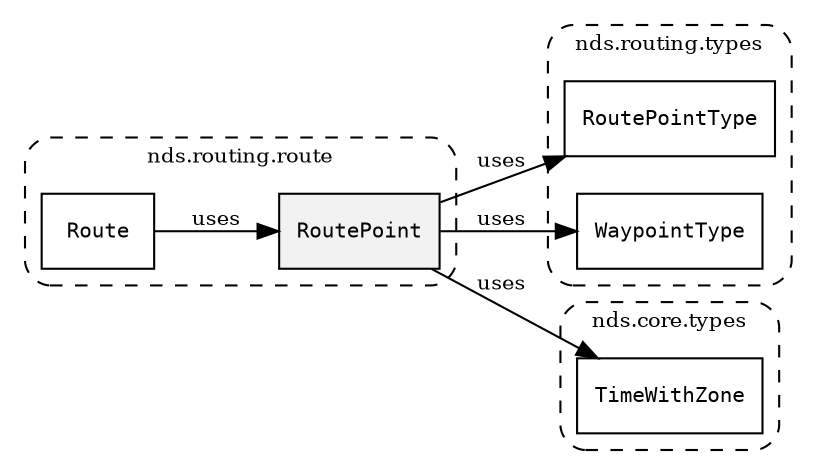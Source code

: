 /**
 * This dot file creates symbol collaboration diagram for RoutePoint.
 */
digraph ZSERIO
{
    node [shape=box, fontsize=10];
    rankdir="LR";
    fontsize=10;
    tooltip="RoutePoint collaboration diagram";

    subgraph "cluster_nds.routing.route"
    {
        style="dashed, rounded";
        label="nds.routing.route";
        tooltip="Package nds.routing.route";
        href="../../../content/packages/nds.routing.route.html#Package-nds-routing-route";
        target="_parent";

        "RoutePoint" [style="filled", fillcolor="#0000000D", target="_parent", label=<<font face="monospace"><table align="center" border="0" cellspacing="0" cellpadding="0"><tr><td href="../../../content/packages/nds.routing.route.html#Structure-RoutePoint" title="Structure defined in nds.routing.route">RoutePoint</td></tr></table></font>>];
        "Route" [target="_parent", label=<<font face="monospace"><table align="center" border="0" cellspacing="0" cellpadding="0"><tr><td href="../../../content/packages/nds.routing.route.html#Structure-Route" title="Structure defined in nds.routing.route">Route</td></tr></table></font>>];
    }

    subgraph "cluster_nds.routing.types"
    {
        style="dashed, rounded";
        label="nds.routing.types";
        tooltip="Package nds.routing.types";
        href="../../../content/packages/nds.routing.types.html#Package-nds-routing-types";
        target="_parent";

        "RoutePointType" [target="_parent", label=<<font face="monospace"><table align="center" border="0" cellspacing="0" cellpadding="0"><tr><td href="../../../content/packages/nds.routing.types.html#Enum-RoutePointType" title="Enum defined in nds.routing.types">RoutePointType</td></tr></table></font>>];
        "WaypointType" [target="_parent", label=<<font face="monospace"><table align="center" border="0" cellspacing="0" cellpadding="0"><tr><td href="../../../content/packages/nds.routing.types.html#Enum-WaypointType" title="Enum defined in nds.routing.types">WaypointType</td></tr></table></font>>];
    }

    subgraph "cluster_nds.core.types"
    {
        style="dashed, rounded";
        label="nds.core.types";
        tooltip="Package nds.core.types";
        href="../../../content/packages/nds.core.types.html#Package-nds-core-types";
        target="_parent";

        "TimeWithZone" [target="_parent", label=<<font face="monospace"><table align="center" border="0" cellspacing="0" cellpadding="0"><tr><td href="../../../content/packages/nds.core.types.html#Structure-TimeWithZone" title="Structure defined in nds.core.types">TimeWithZone</td></tr></table></font>>];
    }

    "RoutePoint" -> "RoutePointType" [label="uses", fontsize=10];
    "RoutePoint" -> "WaypointType" [label="uses", fontsize=10];
    "RoutePoint" -> "TimeWithZone" [label="uses", fontsize=10];
    "Route" -> "RoutePoint" [label="uses", fontsize=10];
}
